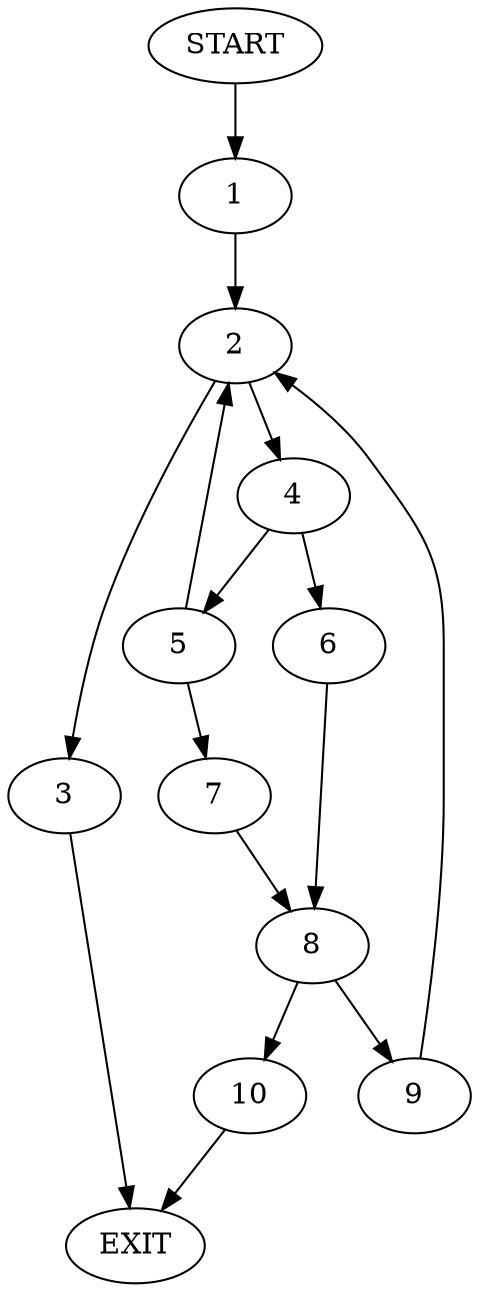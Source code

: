 digraph {
0 [label="START"]
11 [label="EXIT"]
0 -> 1
1 -> 2
2 -> 3
2 -> 4
3 -> 11
4 -> 5
4 -> 6
5 -> 7
5 -> 2
6 -> 8
8 -> 9
8 -> 10
7 -> 8
9 -> 2
10 -> 11
}

